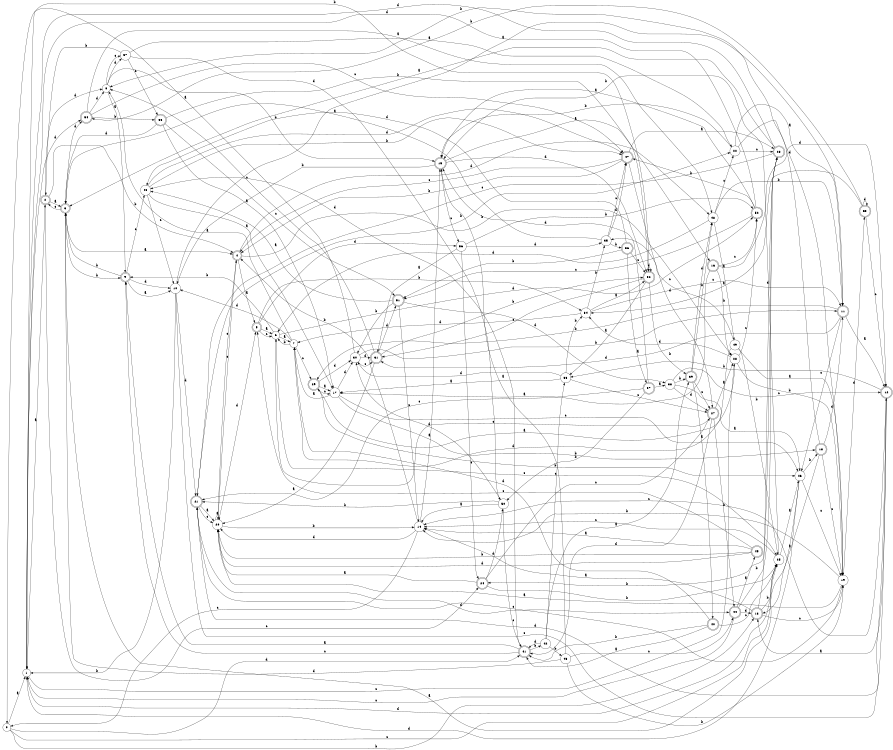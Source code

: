 digraph n47_5 {
__start0 [label="" shape="none"];

rankdir=LR;
size="8,5";

s0 [style="filled", color="black", fillcolor="white" shape="circle", label="0"];
s1 [style="filled", color="black", fillcolor="white" shape="circle", label="1"];
s2 [style="rounded,filled", color="black", fillcolor="white" shape="doublecircle", label="2"];
s3 [style="rounded,filled", color="black", fillcolor="white" shape="doublecircle", label="3"];
s4 [style="rounded,filled", color="black", fillcolor="white" shape="doublecircle", label="4"];
s5 [style="rounded,filled", color="black", fillcolor="white" shape="doublecircle", label="5"];
s6 [style="filled", color="black", fillcolor="white" shape="circle", label="6"];
s7 [style="filled", color="black", fillcolor="white" shape="circle", label="7"];
s8 [style="filled", color="black", fillcolor="white" shape="circle", label="8"];
s9 [style="rounded,filled", color="black", fillcolor="white" shape="doublecircle", label="9"];
s10 [style="filled", color="black", fillcolor="white" shape="circle", label="10"];
s11 [style="rounded,filled", color="black", fillcolor="white" shape="doublecircle", label="11"];
s12 [style="rounded,filled", color="black", fillcolor="white" shape="doublecircle", label="12"];
s13 [style="rounded,filled", color="black", fillcolor="white" shape="doublecircle", label="13"];
s14 [style="filled", color="black", fillcolor="white" shape="circle", label="14"];
s15 [style="rounded,filled", color="black", fillcolor="white" shape="doublecircle", label="15"];
s16 [style="rounded,filled", color="black", fillcolor="white" shape="doublecircle", label="16"];
s17 [style="filled", color="black", fillcolor="white" shape="circle", label="17"];
s18 [style="rounded,filled", color="black", fillcolor="white" shape="doublecircle", label="18"];
s19 [style="filled", color="black", fillcolor="white" shape="circle", label="19"];
s20 [style="filled", color="black", fillcolor="white" shape="circle", label="20"];
s21 [style="rounded,filled", color="black", fillcolor="white" shape="doublecircle", label="21"];
s22 [style="filled", color="black", fillcolor="white" shape="circle", label="22"];
s23 [style="rounded,filled", color="black", fillcolor="white" shape="doublecircle", label="23"];
s24 [style="rounded,filled", color="black", fillcolor="white" shape="doublecircle", label="24"];
s25 [style="filled", color="black", fillcolor="white" shape="circle", label="25"];
s26 [style="filled", color="black", fillcolor="white" shape="circle", label="26"];
s27 [style="rounded,filled", color="black", fillcolor="white" shape="doublecircle", label="27"];
s28 [style="filled", color="black", fillcolor="white" shape="circle", label="28"];
s29 [style="rounded,filled", color="black", fillcolor="white" shape="doublecircle", label="29"];
s30 [style="filled", color="black", fillcolor="white" shape="circle", label="30"];
s31 [style="rounded,filled", color="black", fillcolor="white" shape="doublecircle", label="31"];
s32 [style="rounded,filled", color="black", fillcolor="white" shape="doublecircle", label="32"];
s33 [style="filled", color="black", fillcolor="white" shape="circle", label="33"];
s34 [style="filled", color="black", fillcolor="white" shape="circle", label="34"];
s35 [style="filled", color="black", fillcolor="white" shape="circle", label="35"];
s36 [style="rounded,filled", color="black", fillcolor="white" shape="doublecircle", label="36"];
s37 [style="rounded,filled", color="black", fillcolor="white" shape="doublecircle", label="37"];
s38 [style="filled", color="black", fillcolor="white" shape="circle", label="38"];
s39 [style="rounded,filled", color="black", fillcolor="white" shape="doublecircle", label="39"];
s40 [style="rounded,filled", color="black", fillcolor="white" shape="doublecircle", label="40"];
s41 [style="rounded,filled", color="black", fillcolor="white" shape="doublecircle", label="41"];
s42 [style="filled", color="black", fillcolor="white" shape="circle", label="42"];
s43 [style="filled", color="black", fillcolor="white" shape="circle", label="43"];
s44 [style="rounded,filled", color="black", fillcolor="white" shape="doublecircle", label="44"];
s45 [style="rounded,filled", color="black", fillcolor="white" shape="doublecircle", label="45"];
s46 [style="filled", color="black", fillcolor="white" shape="circle", label="46"];
s47 [style="rounded,filled", color="black", fillcolor="white" shape="doublecircle", label="47"];
s48 [style="filled", color="black", fillcolor="white" shape="circle", label="48"];
s49 [style="filled", color="black", fillcolor="white" shape="circle", label="49"];
s50 [style="filled", color="black", fillcolor="white" shape="circle", label="50"];
s51 [style="rounded,filled", color="black", fillcolor="white" shape="doublecircle", label="51"];
s52 [style="rounded,filled", color="black", fillcolor="white" shape="doublecircle", label="52"];
s53 [style="rounded,filled", color="black", fillcolor="white" shape="doublecircle", label="53"];
s54 [style="rounded,filled", color="black", fillcolor="white" shape="doublecircle", label="54"];
s55 [style="rounded,filled", color="black", fillcolor="white" shape="doublecircle", label="55"];
s56 [style="filled", color="black", fillcolor="white" shape="circle", label="56"];
s57 [style="filled", color="black", fillcolor="white" shape="circle", label="57"];
s0 -> s1 [label="a"];
s0 -> s13 [label="b"];
s0 -> s25 [label="c"];
s0 -> s41 [label="d"];
s1 -> s2 [label="a"];
s1 -> s32 [label="b"];
s1 -> s28 [label="c"];
s1 -> s54 [label="d"];
s2 -> s3 [label="a"];
s2 -> s4 [label="b"];
s2 -> s24 [label="c"];
s2 -> s8 [label="d"];
s3 -> s4 [label="a"];
s3 -> s9 [label="b"];
s3 -> s2 [label="c"];
s3 -> s54 [label="d"];
s4 -> s5 [label="a"];
s4 -> s28 [label="b"];
s4 -> s20 [label="c"];
s4 -> s48 [label="d"];
s5 -> s6 [label="a"];
s5 -> s34 [label="b"];
s5 -> s6 [label="c"];
s5 -> s56 [label="d"];
s6 -> s7 [label="a"];
s6 -> s9 [label="b"];
s6 -> s25 [label="c"];
s6 -> s52 [label="d"];
s7 -> s8 [label="a"];
s7 -> s6 [label="b"];
s7 -> s29 [label="c"];
s7 -> s10 [label="d"];
s8 -> s9 [label="a"];
s8 -> s15 [label="b"];
s8 -> s57 [label="c"];
s8 -> s57 [label="d"];
s9 -> s10 [label="a"];
s9 -> s3 [label="b"];
s9 -> s46 [label="c"];
s9 -> s10 [label="d"];
s10 -> s11 [label="a"];
s10 -> s1 [label="b"];
s10 -> s12 [label="c"];
s10 -> s21 [label="d"];
s11 -> s12 [label="a"];
s11 -> s29 [label="b"];
s11 -> s26 [label="c"];
s11 -> s31 [label="d"];
s12 -> s13 [label="a"];
s12 -> s33 [label="b"];
s12 -> s14 [label="c"];
s12 -> s21 [label="d"];
s13 -> s14 [label="a"];
s13 -> s25 [label="b"];
s13 -> s19 [label="c"];
s13 -> s23 [label="d"];
s14 -> s15 [label="a"];
s14 -> s4 [label="b"];
s14 -> s0 [label="c"];
s14 -> s20 [label="d"];
s15 -> s16 [label="a"];
s15 -> s10 [label="b"];
s15 -> s56 [label="c"];
s15 -> s32 [label="d"];
s16 -> s17 [label="a"];
s16 -> s28 [label="b"];
s16 -> s52 [label="c"];
s16 -> s12 [label="d"];
s17 -> s7 [label="a"];
s17 -> s18 [label="b"];
s17 -> s26 [label="c"];
s17 -> s30 [label="d"];
s18 -> s13 [label="a"];
s18 -> s8 [label="b"];
s18 -> s19 [label="c"];
s18 -> s11 [label="d"];
s19 -> s20 [label="a"];
s19 -> s14 [label="b"];
s19 -> s21 [label="c"];
s19 -> s53 [label="d"];
s20 -> s20 [label="a"];
s20 -> s14 [label="b"];
s20 -> s4 [label="c"];
s20 -> s5 [label="d"];
s21 -> s20 [label="a"];
s21 -> s22 [label="b"];
s21 -> s20 [label="c"];
s21 -> s44 [label="d"];
s22 -> s11 [label="a"];
s22 -> s15 [label="b"];
s22 -> s23 [label="c"];
s22 -> s19 [label="d"];
s23 -> s3 [label="a"];
s23 -> s24 [label="b"];
s23 -> s21 [label="c"];
s23 -> s1 [label="d"];
s24 -> s20 [label="a"];
s24 -> s25 [label="b"];
s24 -> s27 [label="c"];
s24 -> s50 [label="d"];
s25 -> s26 [label="a"];
s25 -> s15 [label="b"];
s25 -> s14 [label="c"];
s25 -> s1 [label="d"];
s26 -> s3 [label="a"];
s26 -> s18 [label="b"];
s26 -> s19 [label="c"];
s26 -> s1 [label="d"];
s27 -> s28 [label="a"];
s27 -> s44 [label="b"];
s27 -> s6 [label="c"];
s27 -> s41 [label="d"];
s28 -> s29 [label="a"];
s28 -> s19 [label="b"];
s28 -> s52 [label="c"];
s28 -> s34 [label="d"];
s29 -> s17 [label="a"];
s29 -> s26 [label="b"];
s29 -> s17 [label="c"];
s29 -> s30 [label="d"];
s30 -> s0 [label="a"];
s30 -> s11 [label="b"];
s30 -> s31 [label="c"];
s30 -> s31 [label="d"];
s31 -> s20 [label="a"];
s31 -> s32 [label="b"];
s31 -> s8 [label="c"];
s31 -> s51 [label="d"];
s32 -> s33 [label="a"];
s32 -> s39 [label="b"];
s32 -> s31 [label="c"];
s32 -> s32 [label="d"];
s33 -> s17 [label="a"];
s33 -> s34 [label="b"];
s33 -> s27 [label="c"];
s33 -> s30 [label="d"];
s34 -> s32 [label="a"];
s34 -> s35 [label="b"];
s34 -> s11 [label="c"];
s34 -> s7 [label="d"];
s35 -> s3 [label="a"];
s35 -> s36 [label="b"];
s35 -> s47 [label="c"];
s35 -> s47 [label="d"];
s36 -> s37 [label="a"];
s36 -> s51 [label="b"];
s36 -> s32 [label="c"];
s36 -> s46 [label="d"];
s37 -> s38 [label="a"];
s37 -> s50 [label="b"];
s37 -> s21 [label="c"];
s37 -> s15 [label="d"];
s38 -> s26 [label="a"];
s38 -> s39 [label="b"];
s38 -> s12 [label="c"];
s38 -> s27 [label="d"];
s39 -> s40 [label="a"];
s39 -> s48 [label="b"];
s39 -> s27 [label="c"];
s39 -> s48 [label="d"];
s40 -> s41 [label="a"];
s40 -> s41 [label="b"];
s40 -> s25 [label="c"];
s40 -> s7 [label="d"];
s41 -> s9 [label="a"];
s41 -> s42 [label="b"];
s41 -> s9 [label="c"];
s41 -> s46 [label="d"];
s42 -> s39 [label="a"];
s42 -> s43 [label="b"];
s42 -> s33 [label="c"];
s42 -> s41 [label="d"];
s43 -> s15 [label="a"];
s43 -> s19 [label="b"];
s43 -> s44 [label="c"];
s43 -> s3 [label="d"];
s44 -> s45 [label="a"];
s44 -> s23 [label="b"];
s44 -> s1 [label="c"];
s44 -> s13 [label="d"];
s45 -> s14 [label="a"];
s45 -> s20 [label="b"];
s45 -> s5 [label="c"];
s45 -> s20 [label="d"];
s46 -> s17 [label="a"];
s46 -> s47 [label="b"];
s46 -> s10 [label="c"];
s46 -> s47 [label="d"];
s47 -> s23 [label="a"];
s47 -> s4 [label="b"];
s47 -> s4 [label="c"];
s47 -> s27 [label="d"];
s48 -> s49 [label="a"];
s48 -> s11 [label="b"];
s48 -> s22 [label="c"];
s48 -> s6 [label="d"];
s49 -> s19 [label="a"];
s49 -> s25 [label="b"];
s49 -> s35 [label="c"];
s49 -> s7 [label="d"];
s50 -> s14 [label="a"];
s50 -> s21 [label="b"];
s50 -> s41 [label="c"];
s50 -> s30 [label="d"];
s51 -> s46 [label="a"];
s51 -> s30 [label="b"];
s51 -> s14 [label="c"];
s51 -> s38 [label="d"];
s52 -> s15 [label="a"];
s52 -> s47 [label="b"];
s52 -> s51 [label="c"];
s52 -> s1 [label="d"];
s53 -> s34 [label="a"];
s53 -> s54 [label="b"];
s53 -> s12 [label="c"];
s53 -> s53 [label="d"];
s54 -> s48 [label="a"];
s54 -> s55 [label="b"];
s54 -> s47 [label="c"];
s54 -> s8 [label="d"];
s55 -> s17 [label="a"];
s55 -> s32 [label="b"];
s55 -> s51 [label="c"];
s55 -> s3 [label="d"];
s56 -> s31 [label="a"];
s56 -> s52 [label="b"];
s56 -> s24 [label="c"];
s56 -> s35 [label="d"];
s57 -> s22 [label="a"];
s57 -> s2 [label="b"];
s57 -> s55 [label="c"];
s57 -> s50 [label="d"];

}